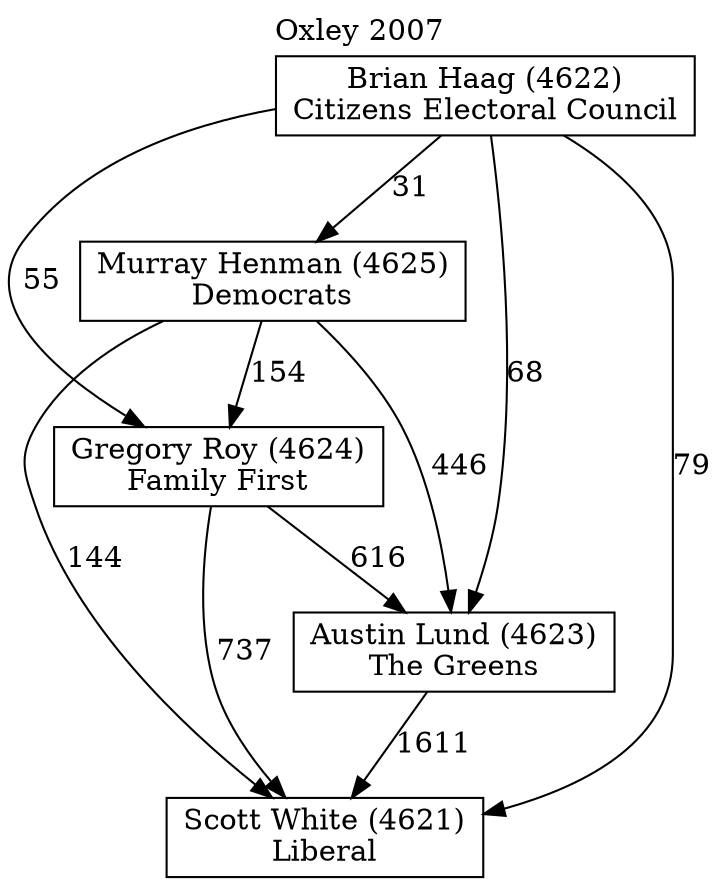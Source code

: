 // House preference flow
digraph "Scott White (4621)_Oxley_2007" {
	graph [label="Oxley 2007" labelloc=t mclimit=10]
	node [shape=box]
	"Scott White (4621)" [label="Scott White (4621)
Liberal"]
	"Austin Lund (4623)" [label="Austin Lund (4623)
The Greens"]
	"Gregory Roy (4624)" [label="Gregory Roy (4624)
Family First"]
	"Murray Henman (4625)" [label="Murray Henman (4625)
Democrats"]
	"Brian Haag (4622)" [label="Brian Haag (4622)
Citizens Electoral Council"]
	"Austin Lund (4623)" -> "Scott White (4621)" [label=1611]
	"Gregory Roy (4624)" -> "Austin Lund (4623)" [label=616]
	"Murray Henman (4625)" -> "Gregory Roy (4624)" [label=154]
	"Brian Haag (4622)" -> "Murray Henman (4625)" [label=31]
	"Gregory Roy (4624)" -> "Scott White (4621)" [label=737]
	"Murray Henman (4625)" -> "Scott White (4621)" [label=144]
	"Brian Haag (4622)" -> "Scott White (4621)" [label=79]
	"Brian Haag (4622)" -> "Gregory Roy (4624)" [label=55]
	"Murray Henman (4625)" -> "Austin Lund (4623)" [label=446]
	"Brian Haag (4622)" -> "Austin Lund (4623)" [label=68]
}
